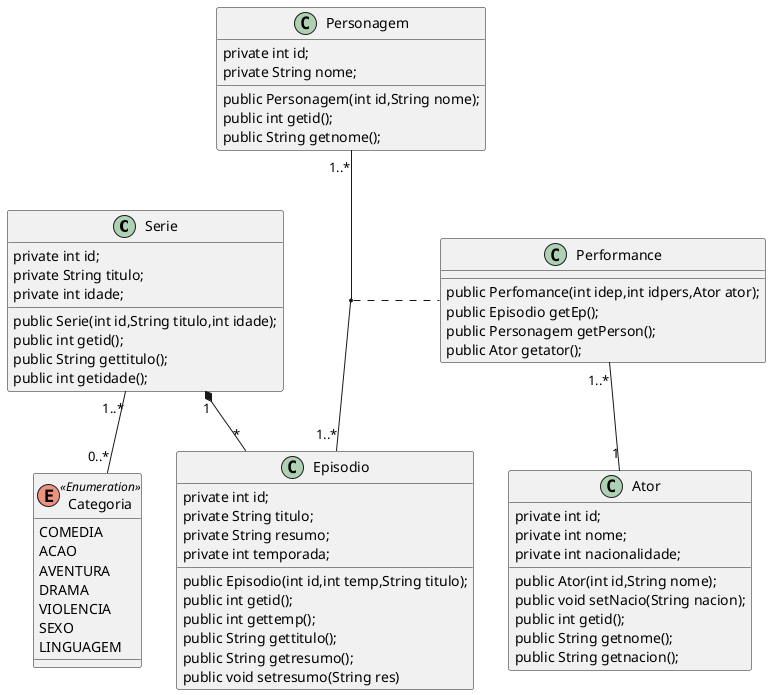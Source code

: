 @startuml POOFlix
    ' Modelagem baseada no enunciado.
    class Serie {
        private int id;
        private String titulo;
        private int idade;
        public Serie(int id,String titulo,int idade);
        public int getid();
        public String gettitulo();
        public int getidade();
    }

    enum Categoria <<Enumeration>>{
        COMEDIA
        ACAO
        AVENTURA
        DRAMA    
        VIOLENCIA
        SEXO
        LINGUAGEM
    }

    class Episodio {
        private int id;
        private String titulo;
        private String resumo;
        private int temporada;
        public Episodio(int id,int temp,String titulo);
        public int getid();
        public int gettemp();
        public String gettitulo();
        public String getresumo();
        public void setresumo(String res)
    }

    class Personagem {
        private int id;
        private String nome;
        public Personagem(int id,String nome);
        public int getid();
        public String getnome();
    }

    class Performance {
        public Perfomance(int idep,int idpers,Ator ator);
        public Episodio getEp();
        public Personagem getPerson();
        public Ator getator();
    }

    class Ator {
        private int id;
        private int nome;
        private int nacionalidade;
        public Ator(int id,String nome);
        public void setNacio(String nacion);
        public int getid();
        public String getnome();
        public String getnacion();
    }

    Serie "1" *-- "*" Episodio
    Serie "1..*" -- "0..*" Categoria
    Personagem "1..*" -- "1..*" Episodio
    (Personagem, Episodio) .. Performance
    Performance "1..*" -- "1" Ator
@enduml